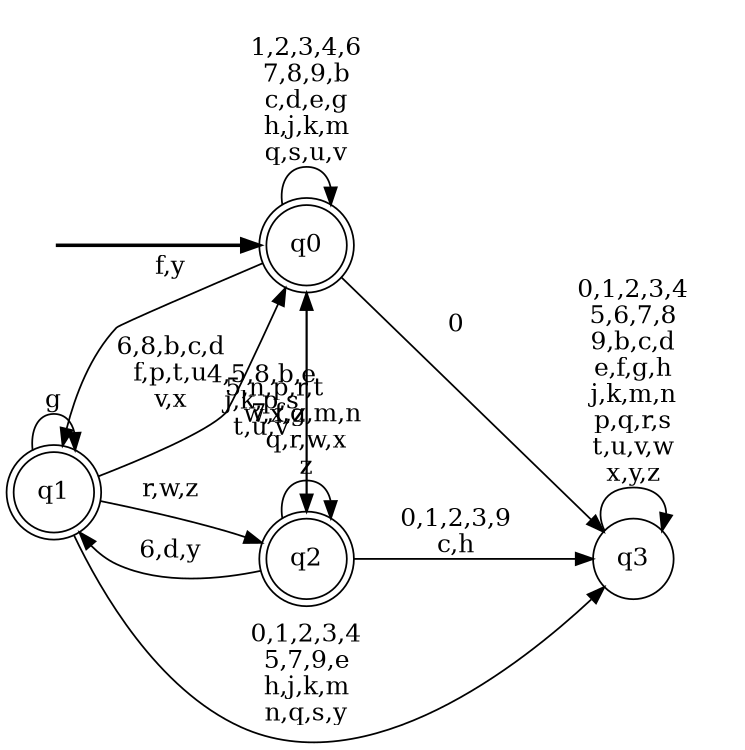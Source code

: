 digraph BlueStar {
__start0 [style = invis, shape = none, label = "", width = 0, height = 0];

rankdir=LR;
size="8,5";

s0 [style="rounded,filled", color="black", fillcolor="white" shape="doublecircle", label="q0"];
s1 [style="rounded,filled", color="black", fillcolor="white" shape="doublecircle", label="q1"];
s2 [style="rounded,filled", color="black", fillcolor="white" shape="doublecircle", label="q2"];
s3 [style="filled", color="black", fillcolor="white" shape="circle", label="q3"];
subgraph cluster_main { 
	graph [pad=".75", ranksep="0.15", nodesep="0.15"];
	 style=invis; 
	__start0 -> s0 [penwidth=2];
}
s0 -> s0 [label="1,2,3,4,6\n7,8,9,b\nc,d,e,g\nh,j,k,m\nq,s,u,v"];
s0 -> s1 [label="f,y"];
s0 -> s2 [label="5,n,p,r,t\nw,x,z"];
s0 -> s3 [label="0"];
s1 -> s0 [label="6,8,b,c,d\nf,p,t,u\nv,x"];
s1 -> s1 [label="g"];
s1 -> s2 [label="r,w,z"];
s1 -> s3 [label="0,1,2,3,4\n5,7,9,e\nh,j,k,m\nn,q,s,y"];
s2 -> s0 [label="4,5,8,b,e\nj,k,p,s\nt,u,v"];
s2 -> s1 [label="6,d,y"];
s2 -> s2 [label="7,f,g,m,n\nq,r,w,x\nz"];
s2 -> s3 [label="0,1,2,3,9\nc,h"];
s3 -> s3 [label="0,1,2,3,4\n5,6,7,8\n9,b,c,d\ne,f,g,h\nj,k,m,n\np,q,r,s\nt,u,v,w\nx,y,z"];

}